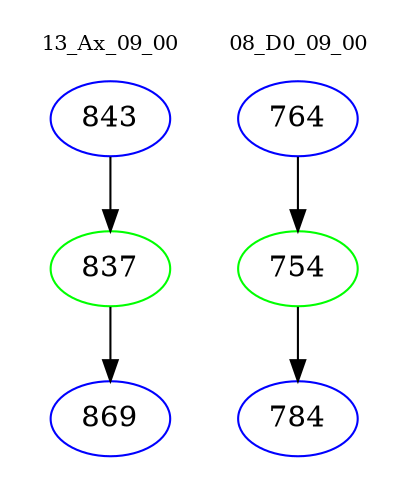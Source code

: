 digraph{
subgraph cluster_0 {
color = white
label = "13_Ax_09_00";
fontsize=10;
T0_843 [label="843", color="blue"]
T0_843 -> T0_837 [color="black"]
T0_837 [label="837", color="green"]
T0_837 -> T0_869 [color="black"]
T0_869 [label="869", color="blue"]
}
subgraph cluster_1 {
color = white
label = "08_D0_09_00";
fontsize=10;
T1_764 [label="764", color="blue"]
T1_764 -> T1_754 [color="black"]
T1_754 [label="754", color="green"]
T1_754 -> T1_784 [color="black"]
T1_784 [label="784", color="blue"]
}
}
